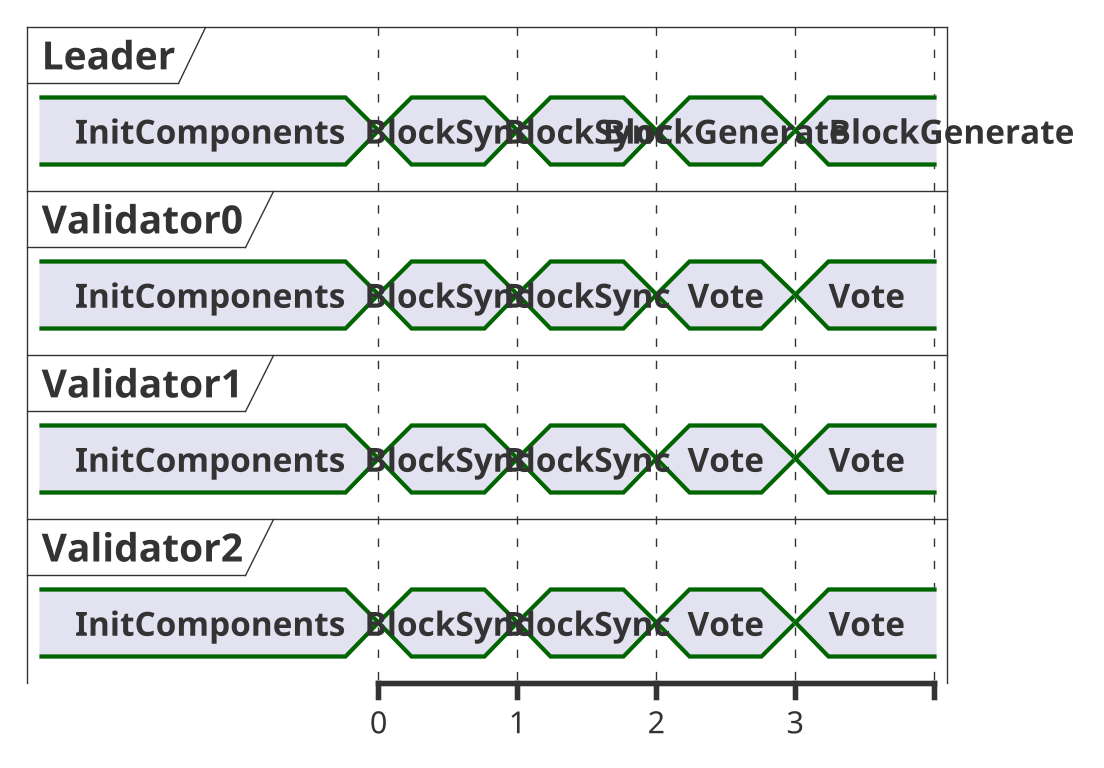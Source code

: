 @startuml
scale 1024 width
scale 768 height

concise "Leader" as leader
concise "Validator0" as peer0
concise "Validator1" as peer1
concise "Validator2" as peer2


leader is InitComponents
peer0 is InitComponents
peer1 is InitComponents
peer2 is InitComponents

@0
leader is BlockSync
peer0 is BlockSync
peer1 is BlockSync
peer2 is BlockSync

@1
leader is BlockSync
peer0 is BlockSync
peer1 is BlockSync
peer2 is BlockSync

@2
leader is BlockGenerate
peer0 is Vote
peer1 is Vote
peer2 is Vote

@3
leader is BlockGenerate
peer0 is Vote
peer1 is Vote
peer2 is Vote
@enduml